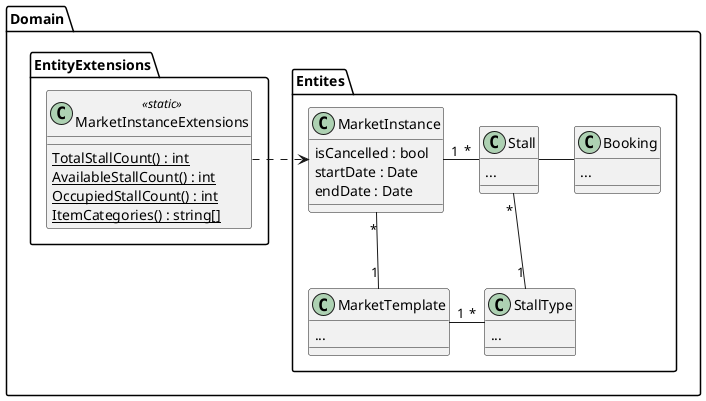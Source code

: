 @startuml
package Domain {
    package Entites {
        class MarketTemplate {
            ...
        }

        class Stall {
            ...
        }

        class StallType {
            ...
        }

        class Booking {
            ...
        }

        class MarketInstance {
            isCancelled : bool
            startDate : Date
            endDate : Date
        }
    }

    package EntityExtensions{
        class MarketInstanceExtensions <<static>> {
            {static} TotalStallCount() : int
            {static} AvailableStallCount() : int
            {static} OccupiedStallCount() : int
            {static} ItemCategories() : string[]
        }
    }
}

MarketInstanceExtensions .right.> MarketInstance
MarketTemplate "1" -up- "*" MarketInstance
MarketInstance "1" -right- "*" Stall
Stall "*" -down- "1" StallType
MarketTemplate "1" -right- "*" StallType
Stall -right- Booking

@enduml